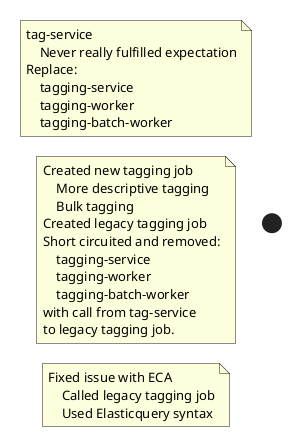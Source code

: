 @startuml
start
note
tag-service
    Never really fulfilled expectation
Replace:
    tagging-service
    tagging-worker
    tagging-batch-worker
end note

note
Created new tagging job
    More descriptive tagging
    Bulk tagging
Created legacy tagging job
Short circuited and removed:
    tagging-service
    tagging-worker
    tagging-batch-worker
with call from tag-service
to legacy tagging job.
end note

note
Fixed issue with ECA
    Called legacy tagging job
    Used Elasticquery syntax
end note
@enduml